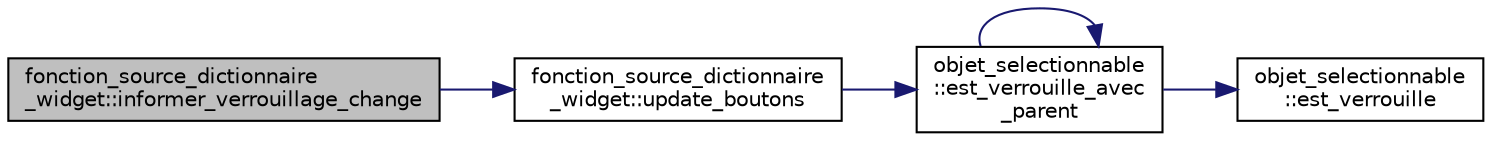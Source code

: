 digraph "fonction_source_dictionnaire_widget::informer_verrouillage_change"
{
  edge [fontname="Helvetica",fontsize="10",labelfontname="Helvetica",labelfontsize="10"];
  node [fontname="Helvetica",fontsize="10",shape=record];
  rankdir="LR";
  Node24 [label="fonction_source_dictionnaire\l_widget::informer_verrouillage_change",height=0.2,width=0.4,color="black", fillcolor="grey75", style="filled", fontcolor="black"];
  Node24 -> Node25 [color="midnightblue",fontsize="10",style="solid",fontname="Helvetica"];
  Node25 [label="fonction_source_dictionnaire\l_widget::update_boutons",height=0.2,width=0.4,color="black", fillcolor="white", style="filled",URL="$classfonction__source__dictionnaire__widget.html#affb7defcec57ca6f4035c138340b86cd",tooltip="Met à jour l&#39;ensemble des boutons. "];
  Node25 -> Node26 [color="midnightblue",fontsize="10",style="solid",fontname="Helvetica"];
  Node26 [label="objet_selectionnable\l::est_verrouille_avec\l_parent",height=0.2,width=0.4,color="black", fillcolor="white", style="filled",URL="$classobjet__selectionnable.html#a001c4584a6430689f478544ec560fb7e",tooltip="Indique si l&#39;objet est verrouillé en considérant également ses parents. "];
  Node26 -> Node27 [color="midnightblue",fontsize="10",style="solid",fontname="Helvetica"];
  Node27 [label="objet_selectionnable\l::est_verrouille",height=0.2,width=0.4,color="black", fillcolor="white", style="filled",URL="$classobjet__selectionnable.html#ae9c29950b9e5b582338ac659ecc3e3d6",tooltip="Indique si l&#39;objet est vérrouillé, i.e. non éditable. "];
  Node26 -> Node26 [color="midnightblue",fontsize="10",style="solid",fontname="Helvetica"];
}
